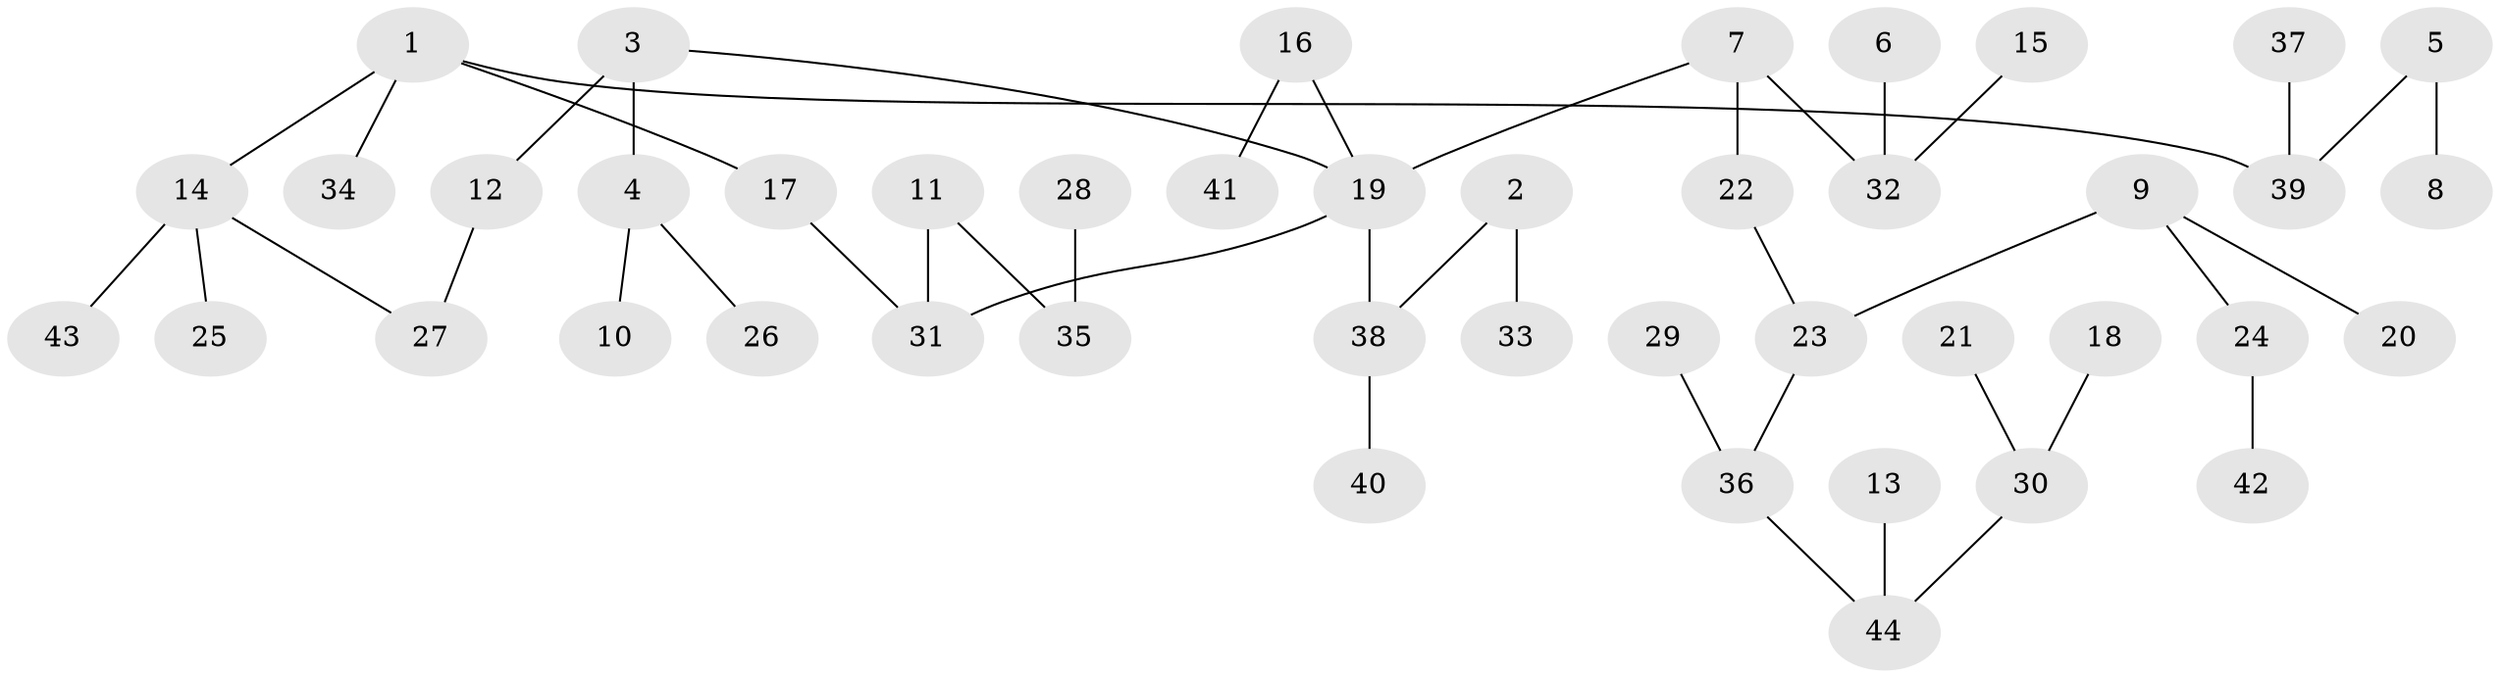 // original degree distribution, {4: 0.1724137931034483, 6: 0.011494252873563218, 2: 0.21839080459770116, 3: 0.08045977011494253, 1: 0.5057471264367817, 5: 0.011494252873563218}
// Generated by graph-tools (version 1.1) at 2025/36/03/04/25 23:36:01]
// undirected, 44 vertices, 44 edges
graph export_dot {
  node [color=gray90,style=filled];
  1;
  2;
  3;
  4;
  5;
  6;
  7;
  8;
  9;
  10;
  11;
  12;
  13;
  14;
  15;
  16;
  17;
  18;
  19;
  20;
  21;
  22;
  23;
  24;
  25;
  26;
  27;
  28;
  29;
  30;
  31;
  32;
  33;
  34;
  35;
  36;
  37;
  38;
  39;
  40;
  41;
  42;
  43;
  44;
  1 -- 14 [weight=1.0];
  1 -- 17 [weight=1.0];
  1 -- 34 [weight=1.0];
  1 -- 39 [weight=1.0];
  2 -- 33 [weight=1.0];
  2 -- 38 [weight=1.0];
  3 -- 4 [weight=1.0];
  3 -- 12 [weight=1.0];
  3 -- 19 [weight=1.0];
  4 -- 10 [weight=1.0];
  4 -- 26 [weight=1.0];
  5 -- 8 [weight=1.0];
  5 -- 39 [weight=1.0];
  6 -- 32 [weight=1.0];
  7 -- 19 [weight=1.0];
  7 -- 22 [weight=1.0];
  7 -- 32 [weight=1.0];
  9 -- 20 [weight=1.0];
  9 -- 23 [weight=1.0];
  9 -- 24 [weight=1.0];
  11 -- 31 [weight=1.0];
  11 -- 35 [weight=1.0];
  12 -- 27 [weight=1.0];
  13 -- 44 [weight=1.0];
  14 -- 25 [weight=1.0];
  14 -- 27 [weight=1.0];
  14 -- 43 [weight=1.0];
  15 -- 32 [weight=1.0];
  16 -- 19 [weight=1.0];
  16 -- 41 [weight=1.0];
  17 -- 31 [weight=1.0];
  18 -- 30 [weight=1.0];
  19 -- 31 [weight=1.0];
  19 -- 38 [weight=1.0];
  21 -- 30 [weight=1.0];
  22 -- 23 [weight=1.0];
  23 -- 36 [weight=1.0];
  24 -- 42 [weight=1.0];
  28 -- 35 [weight=1.0];
  29 -- 36 [weight=1.0];
  30 -- 44 [weight=1.0];
  36 -- 44 [weight=1.0];
  37 -- 39 [weight=1.0];
  38 -- 40 [weight=1.0];
}
